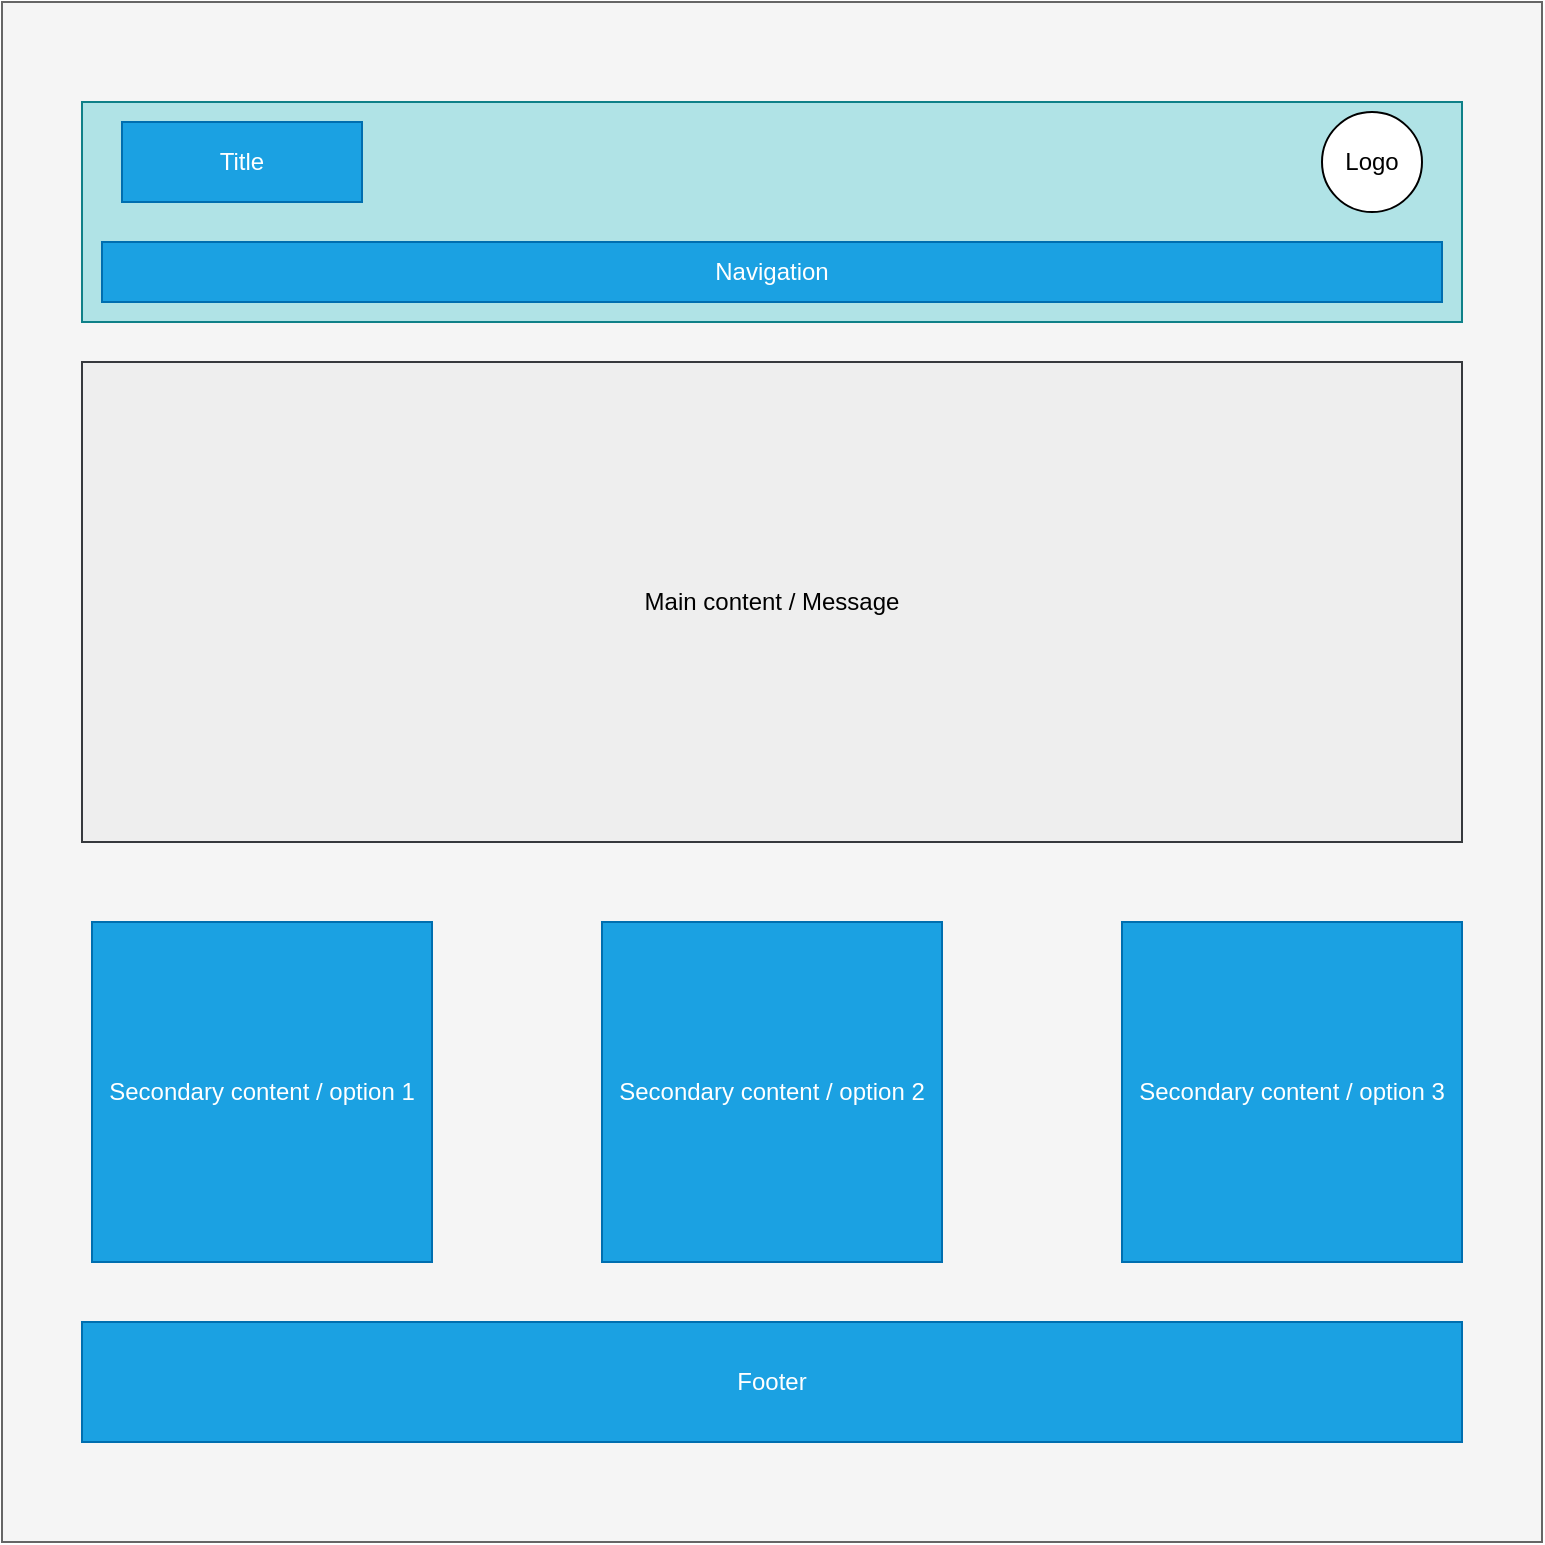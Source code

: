 <mxfile version="17.1.3" type="github">
  <diagram id="DMJURRH5UzF9lMQMCRg8" name="Page-1">
    <mxGraphModel dx="578" dy="1442" grid="1" gridSize="10" guides="1" tooltips="1" connect="1" arrows="1" fold="1" page="1" pageScale="1" pageWidth="850" pageHeight="1100" math="0" shadow="0">
      <root>
        <mxCell id="0" />
        <mxCell id="1" parent="0" />
        <mxCell id="jajTnBC7C9NPwslFBrih-1" value="" style="whiteSpace=wrap;html=1;aspect=fixed;" vertex="1" parent="1">
          <mxGeometry x="360" y="160" width="80" height="80" as="geometry" />
        </mxCell>
        <mxCell id="jajTnBC7C9NPwslFBrih-2" value="" style="whiteSpace=wrap;html=1;aspect=fixed;fillColor=#f5f5f5;fontColor=#333333;strokeColor=#666666;" vertex="1" parent="1">
          <mxGeometry x="40" y="-50" width="770" height="770" as="geometry" />
        </mxCell>
        <mxCell id="jajTnBC7C9NPwslFBrih-3" value="" style="rounded=0;whiteSpace=wrap;html=1;fillColor=#b0e3e6;strokeColor=#0e8088;" vertex="1" parent="1">
          <mxGeometry x="80" width="690" height="110" as="geometry" />
        </mxCell>
        <mxCell id="jajTnBC7C9NPwslFBrih-4" value="Secondary content / option 1" style="whiteSpace=wrap;html=1;aspect=fixed;fillColor=#1ba1e2;fontColor=#ffffff;strokeColor=#006EAF;" vertex="1" parent="1">
          <mxGeometry x="85" y="410" width="170" height="170" as="geometry" />
        </mxCell>
        <mxCell id="jajTnBC7C9NPwslFBrih-9" value="Footer" style="rounded=0;whiteSpace=wrap;html=1;fillColor=#1ba1e2;fontColor=#ffffff;strokeColor=#006EAF;" vertex="1" parent="1">
          <mxGeometry x="80" y="610" width="690" height="60" as="geometry" />
        </mxCell>
        <mxCell id="jajTnBC7C9NPwslFBrih-11" value="Navigation" style="rounded=0;whiteSpace=wrap;html=1;fillColor=#1ba1e2;strokeColor=#006EAF;fontColor=#ffffff;" vertex="1" parent="1">
          <mxGeometry x="90" y="70" width="670" height="30" as="geometry" />
        </mxCell>
        <mxCell id="jajTnBC7C9NPwslFBrih-12" value="Title" style="rounded=0;whiteSpace=wrap;html=1;fillColor=#1ba1e2;fontColor=#ffffff;strokeColor=#006EAF;" vertex="1" parent="1">
          <mxGeometry x="100" y="10" width="120" height="40" as="geometry" />
        </mxCell>
        <mxCell id="jajTnBC7C9NPwslFBrih-13" value="Logo" style="ellipse;whiteSpace=wrap;html=1;aspect=fixed;" vertex="1" parent="1">
          <mxGeometry x="700" y="5" width="50" height="50" as="geometry" />
        </mxCell>
        <mxCell id="jajTnBC7C9NPwslFBrih-15" value="Secondary content / option 2" style="whiteSpace=wrap;html=1;aspect=fixed;fillColor=#1ba1e2;fontColor=#ffffff;strokeColor=#006EAF;" vertex="1" parent="1">
          <mxGeometry x="340" y="410" width="170" height="170" as="geometry" />
        </mxCell>
        <mxCell id="jajTnBC7C9NPwslFBrih-16" value="Secondary content / option 3" style="whiteSpace=wrap;html=1;aspect=fixed;fillColor=#1ba1e2;fontColor=#ffffff;strokeColor=#006EAF;" vertex="1" parent="1">
          <mxGeometry x="600" y="410" width="170" height="170" as="geometry" />
        </mxCell>
        <mxCell id="jajTnBC7C9NPwslFBrih-17" value="Main content / Message" style="rounded=0;whiteSpace=wrap;html=1;fillColor=#eeeeee;strokeColor=#36393d;" vertex="1" parent="1">
          <mxGeometry x="80" y="130" width="690" height="240" as="geometry" />
        </mxCell>
      </root>
    </mxGraphModel>
  </diagram>
</mxfile>
